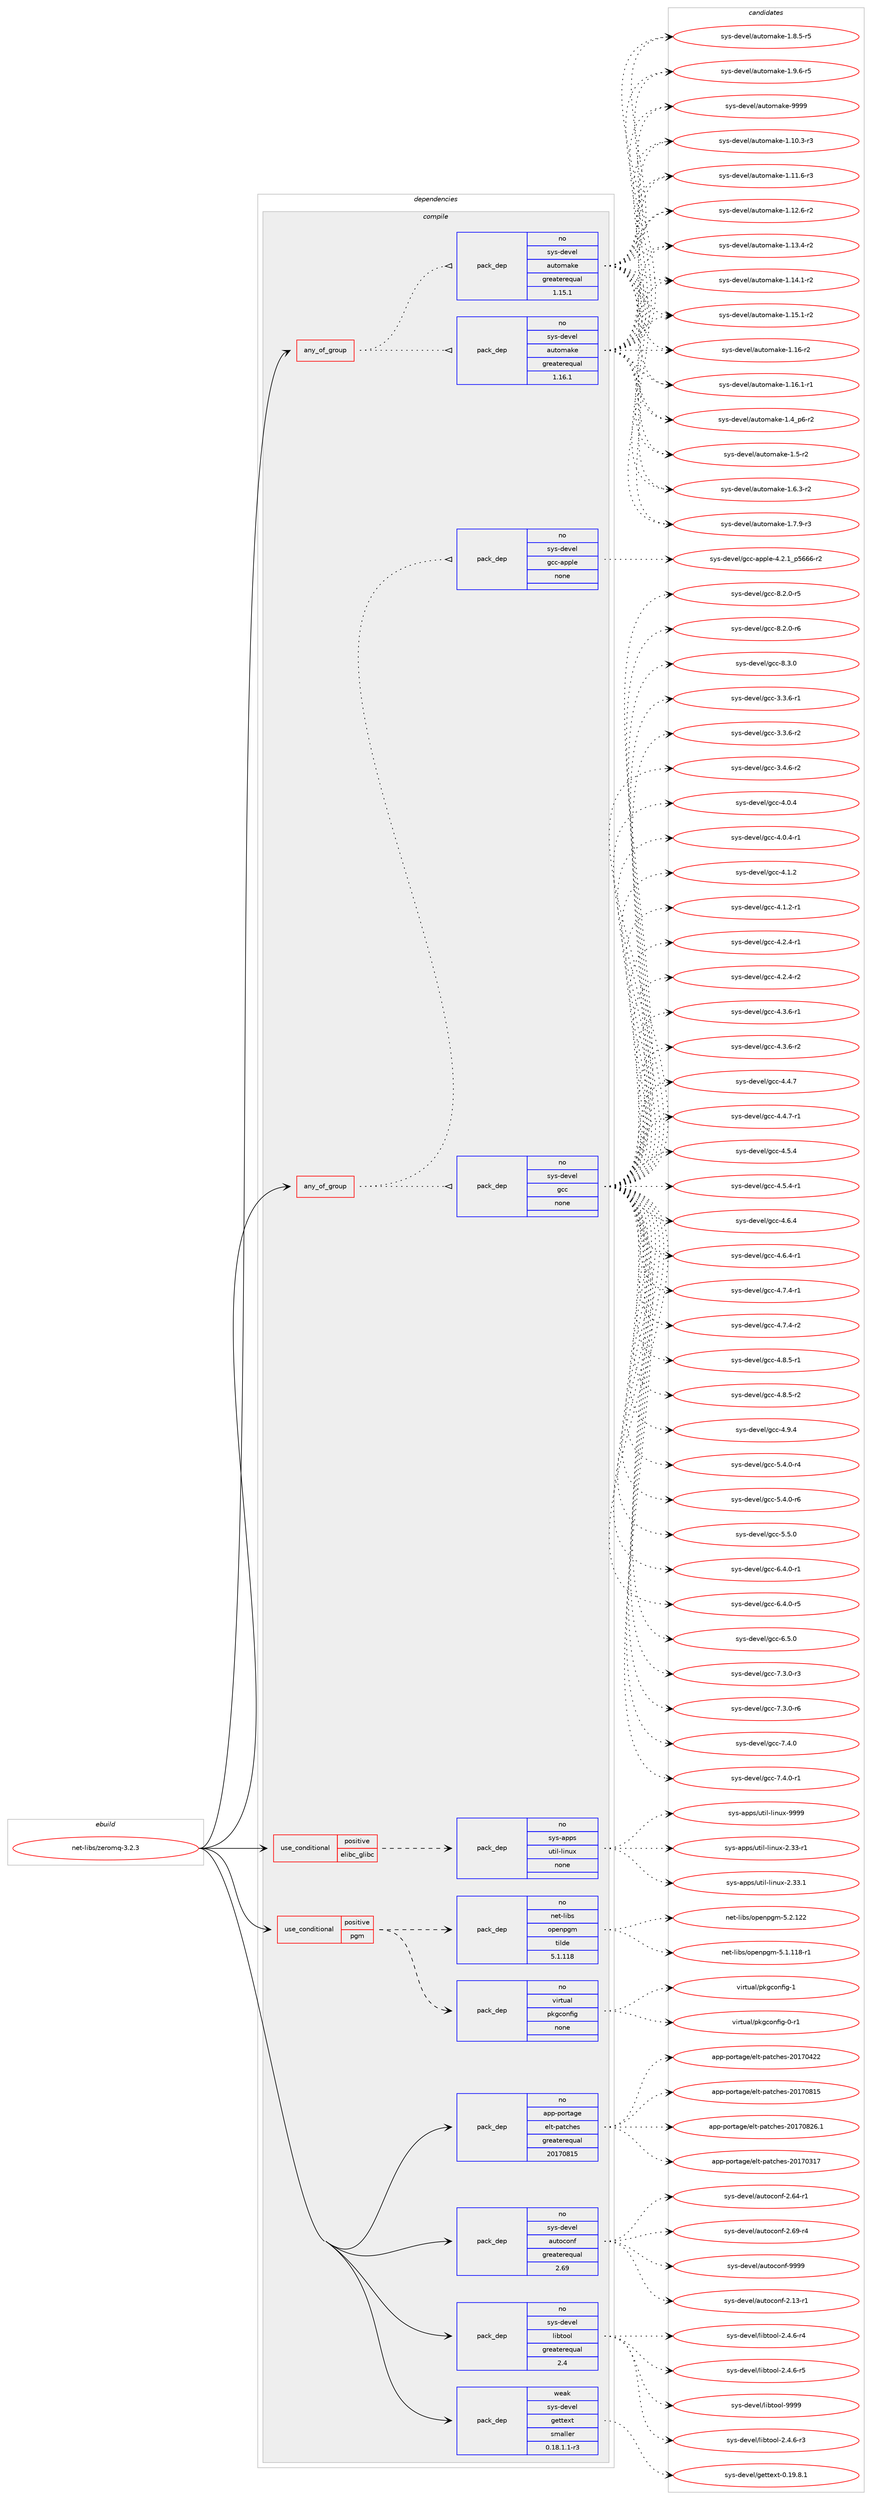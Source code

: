 digraph prolog {

# *************
# Graph options
# *************

newrank=true;
concentrate=true;
compound=true;
graph [rankdir=LR,fontname=Helvetica,fontsize=10,ranksep=1.5];#, ranksep=2.5, nodesep=0.2];
edge  [arrowhead=vee];
node  [fontname=Helvetica,fontsize=10];

# **********
# The ebuild
# **********

subgraph cluster_leftcol {
color=gray;
rank=same;
label=<<i>ebuild</i>>;
id [label="net-libs/zeromq-3.2.3", color=red, width=4, href="../net-libs/zeromq-3.2.3.svg"];
}

# ****************
# The dependencies
# ****************

subgraph cluster_midcol {
color=gray;
label=<<i>dependencies</i>>;
subgraph cluster_compile {
fillcolor="#eeeeee";
style=filled;
label=<<i>compile</i>>;
subgraph any26223 {
dependency1662634 [label=<<TABLE BORDER="0" CELLBORDER="1" CELLSPACING="0" CELLPADDING="4"><TR><TD CELLPADDING="10">any_of_group</TD></TR></TABLE>>, shape=none, color=red];subgraph pack1188675 {
dependency1662635 [label=<<TABLE BORDER="0" CELLBORDER="1" CELLSPACING="0" CELLPADDING="4" WIDTH="220"><TR><TD ROWSPAN="6" CELLPADDING="30">pack_dep</TD></TR><TR><TD WIDTH="110">no</TD></TR><TR><TD>sys-devel</TD></TR><TR><TD>automake</TD></TR><TR><TD>greaterequal</TD></TR><TR><TD>1.16.1</TD></TR></TABLE>>, shape=none, color=blue];
}
dependency1662634:e -> dependency1662635:w [weight=20,style="dotted",arrowhead="oinv"];
subgraph pack1188676 {
dependency1662636 [label=<<TABLE BORDER="0" CELLBORDER="1" CELLSPACING="0" CELLPADDING="4" WIDTH="220"><TR><TD ROWSPAN="6" CELLPADDING="30">pack_dep</TD></TR><TR><TD WIDTH="110">no</TD></TR><TR><TD>sys-devel</TD></TR><TR><TD>automake</TD></TR><TR><TD>greaterequal</TD></TR><TR><TD>1.15.1</TD></TR></TABLE>>, shape=none, color=blue];
}
dependency1662634:e -> dependency1662636:w [weight=20,style="dotted",arrowhead="oinv"];
}
id:e -> dependency1662634:w [weight=20,style="solid",arrowhead="vee"];
subgraph any26224 {
dependency1662637 [label=<<TABLE BORDER="0" CELLBORDER="1" CELLSPACING="0" CELLPADDING="4"><TR><TD CELLPADDING="10">any_of_group</TD></TR></TABLE>>, shape=none, color=red];subgraph pack1188677 {
dependency1662638 [label=<<TABLE BORDER="0" CELLBORDER="1" CELLSPACING="0" CELLPADDING="4" WIDTH="220"><TR><TD ROWSPAN="6" CELLPADDING="30">pack_dep</TD></TR><TR><TD WIDTH="110">no</TD></TR><TR><TD>sys-devel</TD></TR><TR><TD>gcc</TD></TR><TR><TD>none</TD></TR><TR><TD></TD></TR></TABLE>>, shape=none, color=blue];
}
dependency1662637:e -> dependency1662638:w [weight=20,style="dotted",arrowhead="oinv"];
subgraph pack1188678 {
dependency1662639 [label=<<TABLE BORDER="0" CELLBORDER="1" CELLSPACING="0" CELLPADDING="4" WIDTH="220"><TR><TD ROWSPAN="6" CELLPADDING="30">pack_dep</TD></TR><TR><TD WIDTH="110">no</TD></TR><TR><TD>sys-devel</TD></TR><TR><TD>gcc-apple</TD></TR><TR><TD>none</TD></TR><TR><TD></TD></TR></TABLE>>, shape=none, color=blue];
}
dependency1662637:e -> dependency1662639:w [weight=20,style="dotted",arrowhead="oinv"];
}
id:e -> dependency1662637:w [weight=20,style="solid",arrowhead="vee"];
subgraph cond446948 {
dependency1662640 [label=<<TABLE BORDER="0" CELLBORDER="1" CELLSPACING="0" CELLPADDING="4"><TR><TD ROWSPAN="3" CELLPADDING="10">use_conditional</TD></TR><TR><TD>positive</TD></TR><TR><TD>elibc_glibc</TD></TR></TABLE>>, shape=none, color=red];
subgraph pack1188679 {
dependency1662641 [label=<<TABLE BORDER="0" CELLBORDER="1" CELLSPACING="0" CELLPADDING="4" WIDTH="220"><TR><TD ROWSPAN="6" CELLPADDING="30">pack_dep</TD></TR><TR><TD WIDTH="110">no</TD></TR><TR><TD>sys-apps</TD></TR><TR><TD>util-linux</TD></TR><TR><TD>none</TD></TR><TR><TD></TD></TR></TABLE>>, shape=none, color=blue];
}
dependency1662640:e -> dependency1662641:w [weight=20,style="dashed",arrowhead="vee"];
}
id:e -> dependency1662640:w [weight=20,style="solid",arrowhead="vee"];
subgraph cond446949 {
dependency1662642 [label=<<TABLE BORDER="0" CELLBORDER="1" CELLSPACING="0" CELLPADDING="4"><TR><TD ROWSPAN="3" CELLPADDING="10">use_conditional</TD></TR><TR><TD>positive</TD></TR><TR><TD>pgm</TD></TR></TABLE>>, shape=none, color=red];
subgraph pack1188680 {
dependency1662643 [label=<<TABLE BORDER="0" CELLBORDER="1" CELLSPACING="0" CELLPADDING="4" WIDTH="220"><TR><TD ROWSPAN="6" CELLPADDING="30">pack_dep</TD></TR><TR><TD WIDTH="110">no</TD></TR><TR><TD>virtual</TD></TR><TR><TD>pkgconfig</TD></TR><TR><TD>none</TD></TR><TR><TD></TD></TR></TABLE>>, shape=none, color=blue];
}
dependency1662642:e -> dependency1662643:w [weight=20,style="dashed",arrowhead="vee"];
subgraph pack1188681 {
dependency1662644 [label=<<TABLE BORDER="0" CELLBORDER="1" CELLSPACING="0" CELLPADDING="4" WIDTH="220"><TR><TD ROWSPAN="6" CELLPADDING="30">pack_dep</TD></TR><TR><TD WIDTH="110">no</TD></TR><TR><TD>net-libs</TD></TR><TR><TD>openpgm</TD></TR><TR><TD>tilde</TD></TR><TR><TD>5.1.118</TD></TR></TABLE>>, shape=none, color=blue];
}
dependency1662642:e -> dependency1662644:w [weight=20,style="dashed",arrowhead="vee"];
}
id:e -> dependency1662642:w [weight=20,style="solid",arrowhead="vee"];
subgraph pack1188682 {
dependency1662645 [label=<<TABLE BORDER="0" CELLBORDER="1" CELLSPACING="0" CELLPADDING="4" WIDTH="220"><TR><TD ROWSPAN="6" CELLPADDING="30">pack_dep</TD></TR><TR><TD WIDTH="110">no</TD></TR><TR><TD>app-portage</TD></TR><TR><TD>elt-patches</TD></TR><TR><TD>greaterequal</TD></TR><TR><TD>20170815</TD></TR></TABLE>>, shape=none, color=blue];
}
id:e -> dependency1662645:w [weight=20,style="solid",arrowhead="vee"];
subgraph pack1188683 {
dependency1662646 [label=<<TABLE BORDER="0" CELLBORDER="1" CELLSPACING="0" CELLPADDING="4" WIDTH="220"><TR><TD ROWSPAN="6" CELLPADDING="30">pack_dep</TD></TR><TR><TD WIDTH="110">no</TD></TR><TR><TD>sys-devel</TD></TR><TR><TD>autoconf</TD></TR><TR><TD>greaterequal</TD></TR><TR><TD>2.69</TD></TR></TABLE>>, shape=none, color=blue];
}
id:e -> dependency1662646:w [weight=20,style="solid",arrowhead="vee"];
subgraph pack1188684 {
dependency1662647 [label=<<TABLE BORDER="0" CELLBORDER="1" CELLSPACING="0" CELLPADDING="4" WIDTH="220"><TR><TD ROWSPAN="6" CELLPADDING="30">pack_dep</TD></TR><TR><TD WIDTH="110">no</TD></TR><TR><TD>sys-devel</TD></TR><TR><TD>libtool</TD></TR><TR><TD>greaterequal</TD></TR><TR><TD>2.4</TD></TR></TABLE>>, shape=none, color=blue];
}
id:e -> dependency1662647:w [weight=20,style="solid",arrowhead="vee"];
subgraph pack1188685 {
dependency1662648 [label=<<TABLE BORDER="0" CELLBORDER="1" CELLSPACING="0" CELLPADDING="4" WIDTH="220"><TR><TD ROWSPAN="6" CELLPADDING="30">pack_dep</TD></TR><TR><TD WIDTH="110">weak</TD></TR><TR><TD>sys-devel</TD></TR><TR><TD>gettext</TD></TR><TR><TD>smaller</TD></TR><TR><TD>0.18.1.1-r3</TD></TR></TABLE>>, shape=none, color=blue];
}
id:e -> dependency1662648:w [weight=20,style="solid",arrowhead="vee"];
}
subgraph cluster_compileandrun {
fillcolor="#eeeeee";
style=filled;
label=<<i>compile and run</i>>;
}
subgraph cluster_run {
fillcolor="#eeeeee";
style=filled;
label=<<i>run</i>>;
}
}

# **************
# The candidates
# **************

subgraph cluster_choices {
rank=same;
color=gray;
label=<<i>candidates</i>>;

subgraph choice1188675 {
color=black;
nodesep=1;
choice11512111545100101118101108479711711611110997107101454946494846514511451 [label="sys-devel/automake-1.10.3-r3", color=red, width=4,href="../sys-devel/automake-1.10.3-r3.svg"];
choice11512111545100101118101108479711711611110997107101454946494946544511451 [label="sys-devel/automake-1.11.6-r3", color=red, width=4,href="../sys-devel/automake-1.11.6-r3.svg"];
choice11512111545100101118101108479711711611110997107101454946495046544511450 [label="sys-devel/automake-1.12.6-r2", color=red, width=4,href="../sys-devel/automake-1.12.6-r2.svg"];
choice11512111545100101118101108479711711611110997107101454946495146524511450 [label="sys-devel/automake-1.13.4-r2", color=red, width=4,href="../sys-devel/automake-1.13.4-r2.svg"];
choice11512111545100101118101108479711711611110997107101454946495246494511450 [label="sys-devel/automake-1.14.1-r2", color=red, width=4,href="../sys-devel/automake-1.14.1-r2.svg"];
choice11512111545100101118101108479711711611110997107101454946495346494511450 [label="sys-devel/automake-1.15.1-r2", color=red, width=4,href="../sys-devel/automake-1.15.1-r2.svg"];
choice1151211154510010111810110847971171161111099710710145494649544511450 [label="sys-devel/automake-1.16-r2", color=red, width=4,href="../sys-devel/automake-1.16-r2.svg"];
choice11512111545100101118101108479711711611110997107101454946495446494511449 [label="sys-devel/automake-1.16.1-r1", color=red, width=4,href="../sys-devel/automake-1.16.1-r1.svg"];
choice115121115451001011181011084797117116111109971071014549465295112544511450 [label="sys-devel/automake-1.4_p6-r2", color=red, width=4,href="../sys-devel/automake-1.4_p6-r2.svg"];
choice11512111545100101118101108479711711611110997107101454946534511450 [label="sys-devel/automake-1.5-r2", color=red, width=4,href="../sys-devel/automake-1.5-r2.svg"];
choice115121115451001011181011084797117116111109971071014549465446514511450 [label="sys-devel/automake-1.6.3-r2", color=red, width=4,href="../sys-devel/automake-1.6.3-r2.svg"];
choice115121115451001011181011084797117116111109971071014549465546574511451 [label="sys-devel/automake-1.7.9-r3", color=red, width=4,href="../sys-devel/automake-1.7.9-r3.svg"];
choice115121115451001011181011084797117116111109971071014549465646534511453 [label="sys-devel/automake-1.8.5-r5", color=red, width=4,href="../sys-devel/automake-1.8.5-r5.svg"];
choice115121115451001011181011084797117116111109971071014549465746544511453 [label="sys-devel/automake-1.9.6-r5", color=red, width=4,href="../sys-devel/automake-1.9.6-r5.svg"];
choice115121115451001011181011084797117116111109971071014557575757 [label="sys-devel/automake-9999", color=red, width=4,href="../sys-devel/automake-9999.svg"];
dependency1662635:e -> choice11512111545100101118101108479711711611110997107101454946494846514511451:w [style=dotted,weight="100"];
dependency1662635:e -> choice11512111545100101118101108479711711611110997107101454946494946544511451:w [style=dotted,weight="100"];
dependency1662635:e -> choice11512111545100101118101108479711711611110997107101454946495046544511450:w [style=dotted,weight="100"];
dependency1662635:e -> choice11512111545100101118101108479711711611110997107101454946495146524511450:w [style=dotted,weight="100"];
dependency1662635:e -> choice11512111545100101118101108479711711611110997107101454946495246494511450:w [style=dotted,weight="100"];
dependency1662635:e -> choice11512111545100101118101108479711711611110997107101454946495346494511450:w [style=dotted,weight="100"];
dependency1662635:e -> choice1151211154510010111810110847971171161111099710710145494649544511450:w [style=dotted,weight="100"];
dependency1662635:e -> choice11512111545100101118101108479711711611110997107101454946495446494511449:w [style=dotted,weight="100"];
dependency1662635:e -> choice115121115451001011181011084797117116111109971071014549465295112544511450:w [style=dotted,weight="100"];
dependency1662635:e -> choice11512111545100101118101108479711711611110997107101454946534511450:w [style=dotted,weight="100"];
dependency1662635:e -> choice115121115451001011181011084797117116111109971071014549465446514511450:w [style=dotted,weight="100"];
dependency1662635:e -> choice115121115451001011181011084797117116111109971071014549465546574511451:w [style=dotted,weight="100"];
dependency1662635:e -> choice115121115451001011181011084797117116111109971071014549465646534511453:w [style=dotted,weight="100"];
dependency1662635:e -> choice115121115451001011181011084797117116111109971071014549465746544511453:w [style=dotted,weight="100"];
dependency1662635:e -> choice115121115451001011181011084797117116111109971071014557575757:w [style=dotted,weight="100"];
}
subgraph choice1188676 {
color=black;
nodesep=1;
choice11512111545100101118101108479711711611110997107101454946494846514511451 [label="sys-devel/automake-1.10.3-r3", color=red, width=4,href="../sys-devel/automake-1.10.3-r3.svg"];
choice11512111545100101118101108479711711611110997107101454946494946544511451 [label="sys-devel/automake-1.11.6-r3", color=red, width=4,href="../sys-devel/automake-1.11.6-r3.svg"];
choice11512111545100101118101108479711711611110997107101454946495046544511450 [label="sys-devel/automake-1.12.6-r2", color=red, width=4,href="../sys-devel/automake-1.12.6-r2.svg"];
choice11512111545100101118101108479711711611110997107101454946495146524511450 [label="sys-devel/automake-1.13.4-r2", color=red, width=4,href="../sys-devel/automake-1.13.4-r2.svg"];
choice11512111545100101118101108479711711611110997107101454946495246494511450 [label="sys-devel/automake-1.14.1-r2", color=red, width=4,href="../sys-devel/automake-1.14.1-r2.svg"];
choice11512111545100101118101108479711711611110997107101454946495346494511450 [label="sys-devel/automake-1.15.1-r2", color=red, width=4,href="../sys-devel/automake-1.15.1-r2.svg"];
choice1151211154510010111810110847971171161111099710710145494649544511450 [label="sys-devel/automake-1.16-r2", color=red, width=4,href="../sys-devel/automake-1.16-r2.svg"];
choice11512111545100101118101108479711711611110997107101454946495446494511449 [label="sys-devel/automake-1.16.1-r1", color=red, width=4,href="../sys-devel/automake-1.16.1-r1.svg"];
choice115121115451001011181011084797117116111109971071014549465295112544511450 [label="sys-devel/automake-1.4_p6-r2", color=red, width=4,href="../sys-devel/automake-1.4_p6-r2.svg"];
choice11512111545100101118101108479711711611110997107101454946534511450 [label="sys-devel/automake-1.5-r2", color=red, width=4,href="../sys-devel/automake-1.5-r2.svg"];
choice115121115451001011181011084797117116111109971071014549465446514511450 [label="sys-devel/automake-1.6.3-r2", color=red, width=4,href="../sys-devel/automake-1.6.3-r2.svg"];
choice115121115451001011181011084797117116111109971071014549465546574511451 [label="sys-devel/automake-1.7.9-r3", color=red, width=4,href="../sys-devel/automake-1.7.9-r3.svg"];
choice115121115451001011181011084797117116111109971071014549465646534511453 [label="sys-devel/automake-1.8.5-r5", color=red, width=4,href="../sys-devel/automake-1.8.5-r5.svg"];
choice115121115451001011181011084797117116111109971071014549465746544511453 [label="sys-devel/automake-1.9.6-r5", color=red, width=4,href="../sys-devel/automake-1.9.6-r5.svg"];
choice115121115451001011181011084797117116111109971071014557575757 [label="sys-devel/automake-9999", color=red, width=4,href="../sys-devel/automake-9999.svg"];
dependency1662636:e -> choice11512111545100101118101108479711711611110997107101454946494846514511451:w [style=dotted,weight="100"];
dependency1662636:e -> choice11512111545100101118101108479711711611110997107101454946494946544511451:w [style=dotted,weight="100"];
dependency1662636:e -> choice11512111545100101118101108479711711611110997107101454946495046544511450:w [style=dotted,weight="100"];
dependency1662636:e -> choice11512111545100101118101108479711711611110997107101454946495146524511450:w [style=dotted,weight="100"];
dependency1662636:e -> choice11512111545100101118101108479711711611110997107101454946495246494511450:w [style=dotted,weight="100"];
dependency1662636:e -> choice11512111545100101118101108479711711611110997107101454946495346494511450:w [style=dotted,weight="100"];
dependency1662636:e -> choice1151211154510010111810110847971171161111099710710145494649544511450:w [style=dotted,weight="100"];
dependency1662636:e -> choice11512111545100101118101108479711711611110997107101454946495446494511449:w [style=dotted,weight="100"];
dependency1662636:e -> choice115121115451001011181011084797117116111109971071014549465295112544511450:w [style=dotted,weight="100"];
dependency1662636:e -> choice11512111545100101118101108479711711611110997107101454946534511450:w [style=dotted,weight="100"];
dependency1662636:e -> choice115121115451001011181011084797117116111109971071014549465446514511450:w [style=dotted,weight="100"];
dependency1662636:e -> choice115121115451001011181011084797117116111109971071014549465546574511451:w [style=dotted,weight="100"];
dependency1662636:e -> choice115121115451001011181011084797117116111109971071014549465646534511453:w [style=dotted,weight="100"];
dependency1662636:e -> choice115121115451001011181011084797117116111109971071014549465746544511453:w [style=dotted,weight="100"];
dependency1662636:e -> choice115121115451001011181011084797117116111109971071014557575757:w [style=dotted,weight="100"];
}
subgraph choice1188677 {
color=black;
nodesep=1;
choice115121115451001011181011084710399994551465146544511449 [label="sys-devel/gcc-3.3.6-r1", color=red, width=4,href="../sys-devel/gcc-3.3.6-r1.svg"];
choice115121115451001011181011084710399994551465146544511450 [label="sys-devel/gcc-3.3.6-r2", color=red, width=4,href="../sys-devel/gcc-3.3.6-r2.svg"];
choice115121115451001011181011084710399994551465246544511450 [label="sys-devel/gcc-3.4.6-r2", color=red, width=4,href="../sys-devel/gcc-3.4.6-r2.svg"];
choice11512111545100101118101108471039999455246484652 [label="sys-devel/gcc-4.0.4", color=red, width=4,href="../sys-devel/gcc-4.0.4.svg"];
choice115121115451001011181011084710399994552464846524511449 [label="sys-devel/gcc-4.0.4-r1", color=red, width=4,href="../sys-devel/gcc-4.0.4-r1.svg"];
choice11512111545100101118101108471039999455246494650 [label="sys-devel/gcc-4.1.2", color=red, width=4,href="../sys-devel/gcc-4.1.2.svg"];
choice115121115451001011181011084710399994552464946504511449 [label="sys-devel/gcc-4.1.2-r1", color=red, width=4,href="../sys-devel/gcc-4.1.2-r1.svg"];
choice115121115451001011181011084710399994552465046524511449 [label="sys-devel/gcc-4.2.4-r1", color=red, width=4,href="../sys-devel/gcc-4.2.4-r1.svg"];
choice115121115451001011181011084710399994552465046524511450 [label="sys-devel/gcc-4.2.4-r2", color=red, width=4,href="../sys-devel/gcc-4.2.4-r2.svg"];
choice115121115451001011181011084710399994552465146544511449 [label="sys-devel/gcc-4.3.6-r1", color=red, width=4,href="../sys-devel/gcc-4.3.6-r1.svg"];
choice115121115451001011181011084710399994552465146544511450 [label="sys-devel/gcc-4.3.6-r2", color=red, width=4,href="../sys-devel/gcc-4.3.6-r2.svg"];
choice11512111545100101118101108471039999455246524655 [label="sys-devel/gcc-4.4.7", color=red, width=4,href="../sys-devel/gcc-4.4.7.svg"];
choice115121115451001011181011084710399994552465246554511449 [label="sys-devel/gcc-4.4.7-r1", color=red, width=4,href="../sys-devel/gcc-4.4.7-r1.svg"];
choice11512111545100101118101108471039999455246534652 [label="sys-devel/gcc-4.5.4", color=red, width=4,href="../sys-devel/gcc-4.5.4.svg"];
choice115121115451001011181011084710399994552465346524511449 [label="sys-devel/gcc-4.5.4-r1", color=red, width=4,href="../sys-devel/gcc-4.5.4-r1.svg"];
choice11512111545100101118101108471039999455246544652 [label="sys-devel/gcc-4.6.4", color=red, width=4,href="../sys-devel/gcc-4.6.4.svg"];
choice115121115451001011181011084710399994552465446524511449 [label="sys-devel/gcc-4.6.4-r1", color=red, width=4,href="../sys-devel/gcc-4.6.4-r1.svg"];
choice115121115451001011181011084710399994552465546524511449 [label="sys-devel/gcc-4.7.4-r1", color=red, width=4,href="../sys-devel/gcc-4.7.4-r1.svg"];
choice115121115451001011181011084710399994552465546524511450 [label="sys-devel/gcc-4.7.4-r2", color=red, width=4,href="../sys-devel/gcc-4.7.4-r2.svg"];
choice115121115451001011181011084710399994552465646534511449 [label="sys-devel/gcc-4.8.5-r1", color=red, width=4,href="../sys-devel/gcc-4.8.5-r1.svg"];
choice115121115451001011181011084710399994552465646534511450 [label="sys-devel/gcc-4.8.5-r2", color=red, width=4,href="../sys-devel/gcc-4.8.5-r2.svg"];
choice11512111545100101118101108471039999455246574652 [label="sys-devel/gcc-4.9.4", color=red, width=4,href="../sys-devel/gcc-4.9.4.svg"];
choice115121115451001011181011084710399994553465246484511452 [label="sys-devel/gcc-5.4.0-r4", color=red, width=4,href="../sys-devel/gcc-5.4.0-r4.svg"];
choice115121115451001011181011084710399994553465246484511454 [label="sys-devel/gcc-5.4.0-r6", color=red, width=4,href="../sys-devel/gcc-5.4.0-r6.svg"];
choice11512111545100101118101108471039999455346534648 [label="sys-devel/gcc-5.5.0", color=red, width=4,href="../sys-devel/gcc-5.5.0.svg"];
choice115121115451001011181011084710399994554465246484511449 [label="sys-devel/gcc-6.4.0-r1", color=red, width=4,href="../sys-devel/gcc-6.4.0-r1.svg"];
choice115121115451001011181011084710399994554465246484511453 [label="sys-devel/gcc-6.4.0-r5", color=red, width=4,href="../sys-devel/gcc-6.4.0-r5.svg"];
choice11512111545100101118101108471039999455446534648 [label="sys-devel/gcc-6.5.0", color=red, width=4,href="../sys-devel/gcc-6.5.0.svg"];
choice115121115451001011181011084710399994555465146484511451 [label="sys-devel/gcc-7.3.0-r3", color=red, width=4,href="../sys-devel/gcc-7.3.0-r3.svg"];
choice115121115451001011181011084710399994555465146484511454 [label="sys-devel/gcc-7.3.0-r6", color=red, width=4,href="../sys-devel/gcc-7.3.0-r6.svg"];
choice11512111545100101118101108471039999455546524648 [label="sys-devel/gcc-7.4.0", color=red, width=4,href="../sys-devel/gcc-7.4.0.svg"];
choice115121115451001011181011084710399994555465246484511449 [label="sys-devel/gcc-7.4.0-r1", color=red, width=4,href="../sys-devel/gcc-7.4.0-r1.svg"];
choice115121115451001011181011084710399994556465046484511453 [label="sys-devel/gcc-8.2.0-r5", color=red, width=4,href="../sys-devel/gcc-8.2.0-r5.svg"];
choice115121115451001011181011084710399994556465046484511454 [label="sys-devel/gcc-8.2.0-r6", color=red, width=4,href="../sys-devel/gcc-8.2.0-r6.svg"];
choice11512111545100101118101108471039999455646514648 [label="sys-devel/gcc-8.3.0", color=red, width=4,href="../sys-devel/gcc-8.3.0.svg"];
dependency1662638:e -> choice115121115451001011181011084710399994551465146544511449:w [style=dotted,weight="100"];
dependency1662638:e -> choice115121115451001011181011084710399994551465146544511450:w [style=dotted,weight="100"];
dependency1662638:e -> choice115121115451001011181011084710399994551465246544511450:w [style=dotted,weight="100"];
dependency1662638:e -> choice11512111545100101118101108471039999455246484652:w [style=dotted,weight="100"];
dependency1662638:e -> choice115121115451001011181011084710399994552464846524511449:w [style=dotted,weight="100"];
dependency1662638:e -> choice11512111545100101118101108471039999455246494650:w [style=dotted,weight="100"];
dependency1662638:e -> choice115121115451001011181011084710399994552464946504511449:w [style=dotted,weight="100"];
dependency1662638:e -> choice115121115451001011181011084710399994552465046524511449:w [style=dotted,weight="100"];
dependency1662638:e -> choice115121115451001011181011084710399994552465046524511450:w [style=dotted,weight="100"];
dependency1662638:e -> choice115121115451001011181011084710399994552465146544511449:w [style=dotted,weight="100"];
dependency1662638:e -> choice115121115451001011181011084710399994552465146544511450:w [style=dotted,weight="100"];
dependency1662638:e -> choice11512111545100101118101108471039999455246524655:w [style=dotted,weight="100"];
dependency1662638:e -> choice115121115451001011181011084710399994552465246554511449:w [style=dotted,weight="100"];
dependency1662638:e -> choice11512111545100101118101108471039999455246534652:w [style=dotted,weight="100"];
dependency1662638:e -> choice115121115451001011181011084710399994552465346524511449:w [style=dotted,weight="100"];
dependency1662638:e -> choice11512111545100101118101108471039999455246544652:w [style=dotted,weight="100"];
dependency1662638:e -> choice115121115451001011181011084710399994552465446524511449:w [style=dotted,weight="100"];
dependency1662638:e -> choice115121115451001011181011084710399994552465546524511449:w [style=dotted,weight="100"];
dependency1662638:e -> choice115121115451001011181011084710399994552465546524511450:w [style=dotted,weight="100"];
dependency1662638:e -> choice115121115451001011181011084710399994552465646534511449:w [style=dotted,weight="100"];
dependency1662638:e -> choice115121115451001011181011084710399994552465646534511450:w [style=dotted,weight="100"];
dependency1662638:e -> choice11512111545100101118101108471039999455246574652:w [style=dotted,weight="100"];
dependency1662638:e -> choice115121115451001011181011084710399994553465246484511452:w [style=dotted,weight="100"];
dependency1662638:e -> choice115121115451001011181011084710399994553465246484511454:w [style=dotted,weight="100"];
dependency1662638:e -> choice11512111545100101118101108471039999455346534648:w [style=dotted,weight="100"];
dependency1662638:e -> choice115121115451001011181011084710399994554465246484511449:w [style=dotted,weight="100"];
dependency1662638:e -> choice115121115451001011181011084710399994554465246484511453:w [style=dotted,weight="100"];
dependency1662638:e -> choice11512111545100101118101108471039999455446534648:w [style=dotted,weight="100"];
dependency1662638:e -> choice115121115451001011181011084710399994555465146484511451:w [style=dotted,weight="100"];
dependency1662638:e -> choice115121115451001011181011084710399994555465146484511454:w [style=dotted,weight="100"];
dependency1662638:e -> choice11512111545100101118101108471039999455546524648:w [style=dotted,weight="100"];
dependency1662638:e -> choice115121115451001011181011084710399994555465246484511449:w [style=dotted,weight="100"];
dependency1662638:e -> choice115121115451001011181011084710399994556465046484511453:w [style=dotted,weight="100"];
dependency1662638:e -> choice115121115451001011181011084710399994556465046484511454:w [style=dotted,weight="100"];
dependency1662638:e -> choice11512111545100101118101108471039999455646514648:w [style=dotted,weight="100"];
}
subgraph choice1188678 {
color=black;
nodesep=1;
choice11512111545100101118101108471039999459711211210810145524650464995112535454544511450 [label="sys-devel/gcc-apple-4.2.1_p5666-r2", color=red, width=4,href="../sys-devel/gcc-apple-4.2.1_p5666-r2.svg"];
dependency1662639:e -> choice11512111545100101118101108471039999459711211210810145524650464995112535454544511450:w [style=dotted,weight="100"];
}
subgraph choice1188679 {
color=black;
nodesep=1;
choice1151211154597112112115471171161051084510810511011712045504651514511449 [label="sys-apps/util-linux-2.33-r1", color=red, width=4,href="../sys-apps/util-linux-2.33-r1.svg"];
choice1151211154597112112115471171161051084510810511011712045504651514649 [label="sys-apps/util-linux-2.33.1", color=red, width=4,href="../sys-apps/util-linux-2.33.1.svg"];
choice115121115459711211211547117116105108451081051101171204557575757 [label="sys-apps/util-linux-9999", color=red, width=4,href="../sys-apps/util-linux-9999.svg"];
dependency1662641:e -> choice1151211154597112112115471171161051084510810511011712045504651514511449:w [style=dotted,weight="100"];
dependency1662641:e -> choice1151211154597112112115471171161051084510810511011712045504651514649:w [style=dotted,weight="100"];
dependency1662641:e -> choice115121115459711211211547117116105108451081051101171204557575757:w [style=dotted,weight="100"];
}
subgraph choice1188680 {
color=black;
nodesep=1;
choice11810511411611797108471121071039911111010210510345484511449 [label="virtual/pkgconfig-0-r1", color=red, width=4,href="../virtual/pkgconfig-0-r1.svg"];
choice1181051141161179710847112107103991111101021051034549 [label="virtual/pkgconfig-1", color=red, width=4,href="../virtual/pkgconfig-1.svg"];
dependency1662643:e -> choice11810511411611797108471121071039911111010210510345484511449:w [style=dotted,weight="100"];
dependency1662643:e -> choice1181051141161179710847112107103991111101021051034549:w [style=dotted,weight="100"];
}
subgraph choice1188681 {
color=black;
nodesep=1;
choice11010111645108105981154711111210111011210310945534649464949564511449 [label="net-libs/openpgm-5.1.118-r1", color=red, width=4,href="../net-libs/openpgm-5.1.118-r1.svg"];
choice1101011164510810598115471111121011101121031094553465046495050 [label="net-libs/openpgm-5.2.122", color=red, width=4,href="../net-libs/openpgm-5.2.122.svg"];
dependency1662644:e -> choice11010111645108105981154711111210111011210310945534649464949564511449:w [style=dotted,weight="100"];
dependency1662644:e -> choice1101011164510810598115471111121011101121031094553465046495050:w [style=dotted,weight="100"];
}
subgraph choice1188682 {
color=black;
nodesep=1;
choice97112112451121111141169710310147101108116451129711699104101115455048495548514955 [label="app-portage/elt-patches-20170317", color=red, width=4,href="../app-portage/elt-patches-20170317.svg"];
choice97112112451121111141169710310147101108116451129711699104101115455048495548525050 [label="app-portage/elt-patches-20170422", color=red, width=4,href="../app-portage/elt-patches-20170422.svg"];
choice97112112451121111141169710310147101108116451129711699104101115455048495548564953 [label="app-portage/elt-patches-20170815", color=red, width=4,href="../app-portage/elt-patches-20170815.svg"];
choice971121124511211111411697103101471011081164511297116991041011154550484955485650544649 [label="app-portage/elt-patches-20170826.1", color=red, width=4,href="../app-portage/elt-patches-20170826.1.svg"];
dependency1662645:e -> choice97112112451121111141169710310147101108116451129711699104101115455048495548514955:w [style=dotted,weight="100"];
dependency1662645:e -> choice97112112451121111141169710310147101108116451129711699104101115455048495548525050:w [style=dotted,weight="100"];
dependency1662645:e -> choice97112112451121111141169710310147101108116451129711699104101115455048495548564953:w [style=dotted,weight="100"];
dependency1662645:e -> choice971121124511211111411697103101471011081164511297116991041011154550484955485650544649:w [style=dotted,weight="100"];
}
subgraph choice1188683 {
color=black;
nodesep=1;
choice1151211154510010111810110847971171161119911111010245504649514511449 [label="sys-devel/autoconf-2.13-r1", color=red, width=4,href="../sys-devel/autoconf-2.13-r1.svg"];
choice1151211154510010111810110847971171161119911111010245504654524511449 [label="sys-devel/autoconf-2.64-r1", color=red, width=4,href="../sys-devel/autoconf-2.64-r1.svg"];
choice1151211154510010111810110847971171161119911111010245504654574511452 [label="sys-devel/autoconf-2.69-r4", color=red, width=4,href="../sys-devel/autoconf-2.69-r4.svg"];
choice115121115451001011181011084797117116111991111101024557575757 [label="sys-devel/autoconf-9999", color=red, width=4,href="../sys-devel/autoconf-9999.svg"];
dependency1662646:e -> choice1151211154510010111810110847971171161119911111010245504649514511449:w [style=dotted,weight="100"];
dependency1662646:e -> choice1151211154510010111810110847971171161119911111010245504654524511449:w [style=dotted,weight="100"];
dependency1662646:e -> choice1151211154510010111810110847971171161119911111010245504654574511452:w [style=dotted,weight="100"];
dependency1662646:e -> choice115121115451001011181011084797117116111991111101024557575757:w [style=dotted,weight="100"];
}
subgraph choice1188684 {
color=black;
nodesep=1;
choice1151211154510010111810110847108105981161111111084550465246544511451 [label="sys-devel/libtool-2.4.6-r3", color=red, width=4,href="../sys-devel/libtool-2.4.6-r3.svg"];
choice1151211154510010111810110847108105981161111111084550465246544511452 [label="sys-devel/libtool-2.4.6-r4", color=red, width=4,href="../sys-devel/libtool-2.4.6-r4.svg"];
choice1151211154510010111810110847108105981161111111084550465246544511453 [label="sys-devel/libtool-2.4.6-r5", color=red, width=4,href="../sys-devel/libtool-2.4.6-r5.svg"];
choice1151211154510010111810110847108105981161111111084557575757 [label="sys-devel/libtool-9999", color=red, width=4,href="../sys-devel/libtool-9999.svg"];
dependency1662647:e -> choice1151211154510010111810110847108105981161111111084550465246544511451:w [style=dotted,weight="100"];
dependency1662647:e -> choice1151211154510010111810110847108105981161111111084550465246544511452:w [style=dotted,weight="100"];
dependency1662647:e -> choice1151211154510010111810110847108105981161111111084550465246544511453:w [style=dotted,weight="100"];
dependency1662647:e -> choice1151211154510010111810110847108105981161111111084557575757:w [style=dotted,weight="100"];
}
subgraph choice1188685 {
color=black;
nodesep=1;
choice1151211154510010111810110847103101116116101120116454846495746564649 [label="sys-devel/gettext-0.19.8.1", color=red, width=4,href="../sys-devel/gettext-0.19.8.1.svg"];
dependency1662648:e -> choice1151211154510010111810110847103101116116101120116454846495746564649:w [style=dotted,weight="100"];
}
}

}
